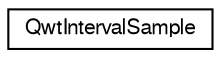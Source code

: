 digraph G
{
  edge [fontname="FreeSans",fontsize="10",labelfontname="FreeSans",labelfontsize="10"];
  node [fontname="FreeSans",fontsize="10",shape=record];
  rankdir="LR";
  Node1 [label="QwtIntervalSample",height=0.2,width=0.4,color="black", fillcolor="white", style="filled",URL="$class_qwt_interval_sample.html",tooltip="A sample of the types (x1-x2, y) or (x, y1-y2)"];
}

